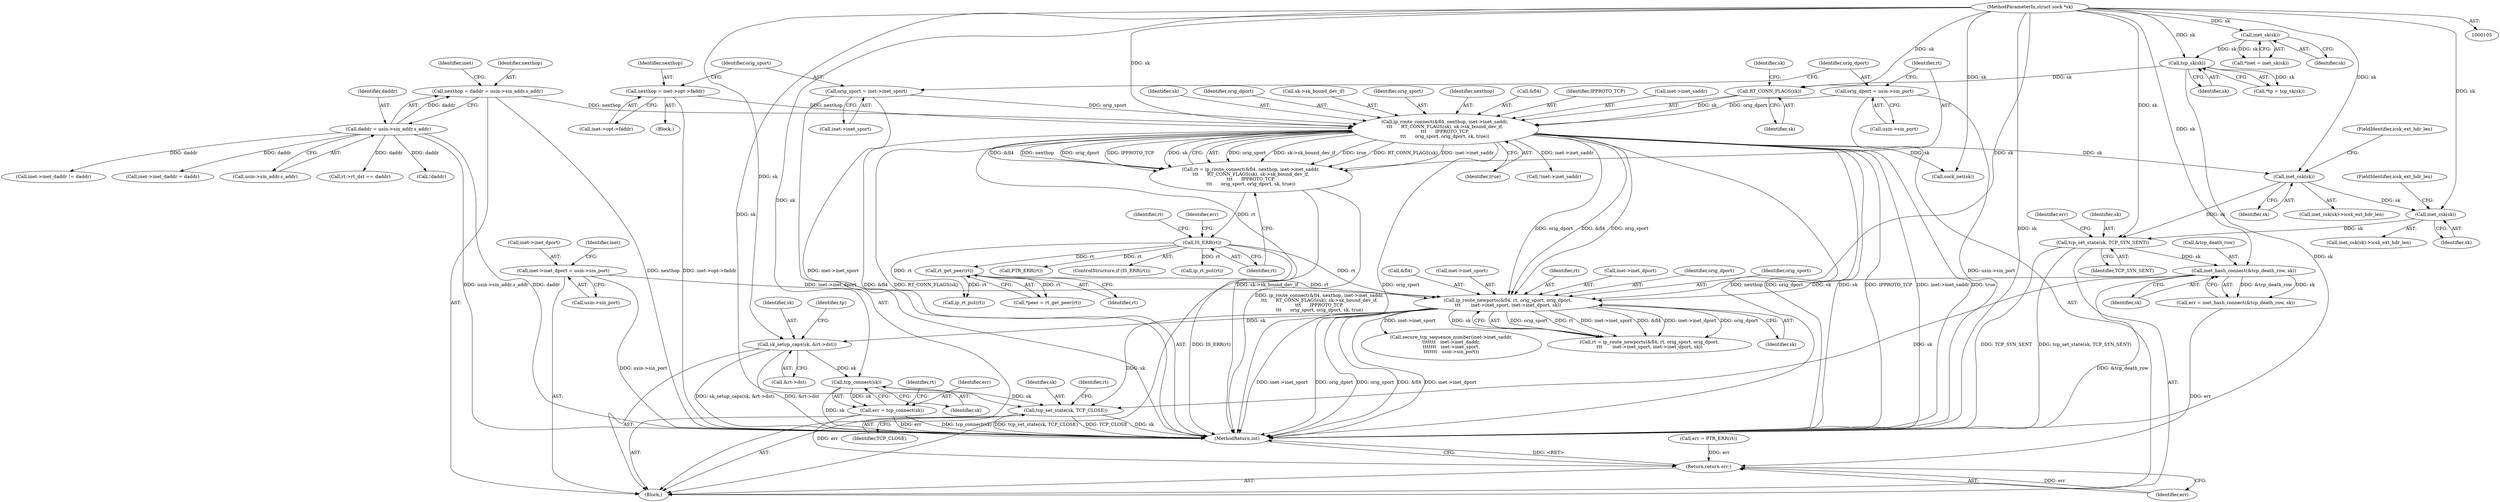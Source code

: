 digraph "0_linux_f6d8bd051c391c1c0458a30b2a7abcd939329259_29@pointer" {
"1000453" [label="(Call,sk_setup_caps(sk, &rt->dst))"];
"1000423" [label="(Call,ip_route_newports(&fl4, rt, orig_sport, orig_dport,\n\t\t\t       inet->inet_sport, inet->inet_dport, sk))"];
"1000195" [label="(Call,ip_route_connect(&fl4, nexthop, inet->inet_saddr,\n\t\t\t      RT_CONN_FLAGS(sk), sk->sk_bound_dev_if,\n\t\t\t      IPPROTO_TCP,\n\t\t\t      orig_sport, orig_dport, sk, true))"];
"1000150" [label="(Call,nexthop = daddr = usin->sin_addr.s_addr)"];
"1000152" [label="(Call,daddr = usin->sin_addr.s_addr)"];
"1000176" [label="(Call,nexthop = inet->opt->faddr)"];
"1000202" [label="(Call,RT_CONN_FLAGS(sk))"];
"1000124" [label="(Call,tcp_sk(sk))"];
"1000119" [label="(Call,inet_sk(sk))"];
"1000106" [label="(MethodParameterIn,struct sock *sk)"];
"1000183" [label="(Call,orig_sport = inet->inet_sport)"];
"1000188" [label="(Call,orig_dport = usin->sin_port)"];
"1000213" [label="(Call,IS_ERR(rt))"];
"1000193" [label="(Call,rt = ip_route_connect(&fl4, nexthop, inet->inet_saddr,\n\t\t\t      RT_CONN_FLAGS(sk), sk->sk_bound_dev_if,\n\t\t\t      IPPROTO_TCP,\n\t\t\t      orig_sport, orig_dport, sk, true))"];
"1000334" [label="(Call,rt_get_peer(rt))"];
"1000370" [label="(Call,inet->inet_dport = usin->sin_port)"];
"1000414" [label="(Call,inet_hash_connect(&tcp_death_row, sk))"];
"1000409" [label="(Call,tcp_set_state(sk, TCP_SYN_SENT))"];
"1000394" [label="(Call,inet_csk(sk))"];
"1000384" [label="(Call,inet_csk(sk))"];
"1000492" [label="(Call,tcp_connect(sk))"];
"1000490" [label="(Call,err = tcp_connect(sk))"];
"1000518" [label="(Return,return err;)"];
"1000503" [label="(Call,tcp_set_state(sk, TCP_CLOSE))"];
"1000385" [label="(Identifier,sk)"];
"1000462" [label="(Identifier,tp)"];
"1000151" [label="(Identifier,nexthop)"];
"1000212" [label="(ControlStructure,if (IS_ERR(rt)))"];
"1000386" [label="(FieldIdentifier,icsk_ext_hdr_len)"];
"1000117" [label="(Call,*inet = inet_sk(sk))"];
"1000213" [label="(Call,IS_ERR(rt))"];
"1000505" [label="(Identifier,TCP_CLOSE)"];
"1000210" [label="(Identifier,sk)"];
"1000468" [label="(Call,secure_tcp_sequence_number(inet->inet_saddr,\n\t\t\t\t\t\t\t   inet->inet_daddr,\n\t\t\t\t\t\t\t   inet->inet_sport,\n\t\t\t\t\t\t\t   usin->sin_port))"];
"1000211" [label="(Identifier,true)"];
"1000124" [label="(Call,tcp_sk(sk))"];
"1000178" [label="(Call,inet->opt->faddr)"];
"1000217" [label="(Identifier,err)"];
"1000240" [label="(Call,ip_rt_put(rt))"];
"1000410" [label="(Identifier,sk)"];
"1000162" [label="(Identifier,inet)"];
"1000426" [label="(Identifier,rt)"];
"1000454" [label="(Identifier,sk)"];
"1000195" [label="(Call,ip_route_connect(&fl4, nexthop, inet->inet_saddr,\n\t\t\t      RT_CONN_FLAGS(sk), sk->sk_bound_dev_if,\n\t\t\t      IPPROTO_TCP,\n\t\t\t      orig_sport, orig_dport, sk, true))"];
"1000154" [label="(Call,usin->sin_addr.s_addr)"];
"1000176" [label="(Call,nexthop = inet->opt->faddr)"];
"1000209" [label="(Identifier,orig_dport)"];
"1000234" [label="(Identifier,rt)"];
"1000395" [label="(Identifier,sk)"];
"1000379" [label="(Identifier,inet)"];
"1000325" [label="(Call,rt->rt_dst == daddr)"];
"1000503" [label="(Call,tcp_set_state(sk, TCP_CLOSE))"];
"1000495" [label="(Identifier,rt)"];
"1000334" [label="(Call,rt_get_peer(rt))"];
"1000335" [label="(Identifier,rt)"];
"1000177" [label="(Identifier,nexthop)"];
"1000371" [label="(Call,inet->inet_dport)"];
"1000205" [label="(Identifier,sk)"];
"1000109" [label="(Block,)"];
"1000171" [label="(Call,!daddr)"];
"1000414" [label="(Call,inet_hash_connect(&tcp_death_row, sk))"];
"1000189" [label="(Identifier,orig_dport)"];
"1000453" [label="(Call,sk_setup_caps(sk, &rt->dst))"];
"1000520" [label="(MethodReturn,int)"];
"1000120" [label="(Identifier,sk)"];
"1000432" [label="(Call,inet->inet_dport)"];
"1000119" [label="(Call,inet_sk(sk))"];
"1000169" [label="(Block,)"];
"1000492" [label="(Call,tcp_connect(sk))"];
"1000423" [label="(Call,ip_route_newports(&fl4, rt, orig_sport, orig_dport,\n\t\t\t       inet->inet_sport, inet->inet_dport, sk))"];
"1000428" [label="(Identifier,orig_dport)"];
"1000383" [label="(Call,inet_csk(sk)->icsk_ext_hdr_len)"];
"1000226" [label="(Call,sock_net(sk))"];
"1000263" [label="(Call,!inet->inet_saddr)"];
"1000288" [label="(Call,inet->inet_daddr != daddr)"];
"1000370" [label="(Call,inet->inet_dport = usin->sin_port)"];
"1000490" [label="(Call,err = tcp_connect(sk))"];
"1000427" [label="(Identifier,orig_sport)"];
"1000491" [label="(Identifier,err)"];
"1000122" [label="(Call,*tp = tcp_sk(sk))"];
"1000204" [label="(Call,sk->sk_bound_dev_if)"];
"1000190" [label="(Call,usin->sin_port)"];
"1000409" [label="(Call,tcp_set_state(sk, TCP_SYN_SENT))"];
"1000393" [label="(Call,inet_csk(sk)->icsk_ext_hdr_len)"];
"1000183" [label="(Call,orig_sport = inet->inet_sport)"];
"1000153" [label="(Identifier,daddr)"];
"1000421" [label="(Call,rt = ip_route_newports(&fl4, rt, orig_sport, orig_dport,\n\t\t\t       inet->inet_sport, inet->inet_dport, sk))"];
"1000106" [label="(MethodParameterIn,struct sock *sk)"];
"1000507" [label="(Identifier,rt)"];
"1000152" [label="(Call,daddr = usin->sin_addr.s_addr)"];
"1000417" [label="(Identifier,sk)"];
"1000150" [label="(Call,nexthop = daddr = usin->sin_addr.s_addr)"];
"1000394" [label="(Call,inet_csk(sk))"];
"1000208" [label="(Identifier,orig_sport)"];
"1000384" [label="(Call,inet_csk(sk))"];
"1000519" [label="(Identifier,err)"];
"1000188" [label="(Call,orig_dport = usin->sin_port)"];
"1000198" [label="(Identifier,nexthop)"];
"1000413" [label="(Identifier,err)"];
"1000196" [label="(Call,&fl4)"];
"1000374" [label="(Call,usin->sin_port)"];
"1000411" [label="(Identifier,TCP_SYN_SENT)"];
"1000424" [label="(Call,&fl4)"];
"1000194" [label="(Identifier,rt)"];
"1000332" [label="(Call,*peer = rt_get_peer(rt))"];
"1000518" [label="(Return,return err;)"];
"1000504" [label="(Identifier,sk)"];
"1000184" [label="(Identifier,orig_sport)"];
"1000214" [label="(Identifier,rt)"];
"1000203" [label="(Identifier,sk)"];
"1000396" [label="(FieldIdentifier,icsk_ext_hdr_len)"];
"1000207" [label="(Identifier,IPPROTO_TCP)"];
"1000125" [label="(Identifier,sk)"];
"1000506" [label="(Call,ip_rt_put(rt))"];
"1000377" [label="(Call,inet->inet_daddr = daddr)"];
"1000429" [label="(Call,inet->inet_sport)"];
"1000202" [label="(Call,RT_CONN_FLAGS(sk))"];
"1000493" [label="(Identifier,sk)"];
"1000412" [label="(Call,err = inet_hash_connect(&tcp_death_row, sk))"];
"1000440" [label="(Call,err = PTR_ERR(rt))"];
"1000455" [label="(Call,&rt->dst)"];
"1000218" [label="(Call,PTR_ERR(rt))"];
"1000415" [label="(Call,&tcp_death_row)"];
"1000185" [label="(Call,inet->inet_sport)"];
"1000199" [label="(Call,inet->inet_saddr)"];
"1000193" [label="(Call,rt = ip_route_connect(&fl4, nexthop, inet->inet_saddr,\n\t\t\t      RT_CONN_FLAGS(sk), sk->sk_bound_dev_if,\n\t\t\t      IPPROTO_TCP,\n\t\t\t      orig_sport, orig_dport, sk, true))"];
"1000435" [label="(Identifier,sk)"];
"1000453" -> "1000109"  [label="AST: "];
"1000453" -> "1000455"  [label="CFG: "];
"1000454" -> "1000453"  [label="AST: "];
"1000455" -> "1000453"  [label="AST: "];
"1000462" -> "1000453"  [label="CFG: "];
"1000453" -> "1000520"  [label="DDG: &rt->dst"];
"1000453" -> "1000520"  [label="DDG: sk_setup_caps(sk, &rt->dst)"];
"1000423" -> "1000453"  [label="DDG: sk"];
"1000106" -> "1000453"  [label="DDG: sk"];
"1000453" -> "1000492"  [label="DDG: sk"];
"1000423" -> "1000421"  [label="AST: "];
"1000423" -> "1000435"  [label="CFG: "];
"1000424" -> "1000423"  [label="AST: "];
"1000426" -> "1000423"  [label="AST: "];
"1000427" -> "1000423"  [label="AST: "];
"1000428" -> "1000423"  [label="AST: "];
"1000429" -> "1000423"  [label="AST: "];
"1000432" -> "1000423"  [label="AST: "];
"1000435" -> "1000423"  [label="AST: "];
"1000421" -> "1000423"  [label="CFG: "];
"1000423" -> "1000520"  [label="DDG: orig_dport"];
"1000423" -> "1000520"  [label="DDG: orig_sport"];
"1000423" -> "1000520"  [label="DDG: &fl4"];
"1000423" -> "1000520"  [label="DDG: inet->inet_dport"];
"1000423" -> "1000520"  [label="DDG: inet->inet_sport"];
"1000423" -> "1000421"  [label="DDG: orig_sport"];
"1000423" -> "1000421"  [label="DDG: rt"];
"1000423" -> "1000421"  [label="DDG: inet->inet_sport"];
"1000423" -> "1000421"  [label="DDG: &fl4"];
"1000423" -> "1000421"  [label="DDG: inet->inet_dport"];
"1000423" -> "1000421"  [label="DDG: orig_dport"];
"1000423" -> "1000421"  [label="DDG: sk"];
"1000195" -> "1000423"  [label="DDG: &fl4"];
"1000195" -> "1000423"  [label="DDG: orig_sport"];
"1000195" -> "1000423"  [label="DDG: orig_dport"];
"1000213" -> "1000423"  [label="DDG: rt"];
"1000334" -> "1000423"  [label="DDG: rt"];
"1000370" -> "1000423"  [label="DDG: inet->inet_dport"];
"1000414" -> "1000423"  [label="DDG: sk"];
"1000106" -> "1000423"  [label="DDG: sk"];
"1000423" -> "1000468"  [label="DDG: inet->inet_sport"];
"1000423" -> "1000503"  [label="DDG: sk"];
"1000195" -> "1000193"  [label="AST: "];
"1000195" -> "1000211"  [label="CFG: "];
"1000196" -> "1000195"  [label="AST: "];
"1000198" -> "1000195"  [label="AST: "];
"1000199" -> "1000195"  [label="AST: "];
"1000202" -> "1000195"  [label="AST: "];
"1000204" -> "1000195"  [label="AST: "];
"1000207" -> "1000195"  [label="AST: "];
"1000208" -> "1000195"  [label="AST: "];
"1000209" -> "1000195"  [label="AST: "];
"1000210" -> "1000195"  [label="AST: "];
"1000211" -> "1000195"  [label="AST: "];
"1000193" -> "1000195"  [label="CFG: "];
"1000195" -> "1000520"  [label="DDG: orig_dport"];
"1000195" -> "1000520"  [label="DDG: sk"];
"1000195" -> "1000520"  [label="DDG: orig_sport"];
"1000195" -> "1000520"  [label="DDG: IPPROTO_TCP"];
"1000195" -> "1000520"  [label="DDG: inet->inet_saddr"];
"1000195" -> "1000520"  [label="DDG: true"];
"1000195" -> "1000520"  [label="DDG: &fl4"];
"1000195" -> "1000520"  [label="DDG: RT_CONN_FLAGS(sk)"];
"1000195" -> "1000520"  [label="DDG: sk->sk_bound_dev_if"];
"1000195" -> "1000520"  [label="DDG: nexthop"];
"1000195" -> "1000193"  [label="DDG: orig_sport"];
"1000195" -> "1000193"  [label="DDG: sk->sk_bound_dev_if"];
"1000195" -> "1000193"  [label="DDG: true"];
"1000195" -> "1000193"  [label="DDG: RT_CONN_FLAGS(sk)"];
"1000195" -> "1000193"  [label="DDG: inet->inet_saddr"];
"1000195" -> "1000193"  [label="DDG: &fl4"];
"1000195" -> "1000193"  [label="DDG: nexthop"];
"1000195" -> "1000193"  [label="DDG: orig_dport"];
"1000195" -> "1000193"  [label="DDG: IPPROTO_TCP"];
"1000195" -> "1000193"  [label="DDG: sk"];
"1000150" -> "1000195"  [label="DDG: nexthop"];
"1000176" -> "1000195"  [label="DDG: nexthop"];
"1000202" -> "1000195"  [label="DDG: sk"];
"1000183" -> "1000195"  [label="DDG: orig_sport"];
"1000188" -> "1000195"  [label="DDG: orig_dport"];
"1000106" -> "1000195"  [label="DDG: sk"];
"1000195" -> "1000226"  [label="DDG: sk"];
"1000195" -> "1000263"  [label="DDG: inet->inet_saddr"];
"1000195" -> "1000384"  [label="DDG: sk"];
"1000150" -> "1000109"  [label="AST: "];
"1000150" -> "1000152"  [label="CFG: "];
"1000151" -> "1000150"  [label="AST: "];
"1000152" -> "1000150"  [label="AST: "];
"1000162" -> "1000150"  [label="CFG: "];
"1000150" -> "1000520"  [label="DDG: nexthop"];
"1000152" -> "1000150"  [label="DDG: daddr"];
"1000152" -> "1000154"  [label="CFG: "];
"1000153" -> "1000152"  [label="AST: "];
"1000154" -> "1000152"  [label="AST: "];
"1000152" -> "1000520"  [label="DDG: usin->sin_addr.s_addr"];
"1000152" -> "1000520"  [label="DDG: daddr"];
"1000152" -> "1000171"  [label="DDG: daddr"];
"1000152" -> "1000288"  [label="DDG: daddr"];
"1000152" -> "1000325"  [label="DDG: daddr"];
"1000152" -> "1000377"  [label="DDG: daddr"];
"1000176" -> "1000169"  [label="AST: "];
"1000176" -> "1000178"  [label="CFG: "];
"1000177" -> "1000176"  [label="AST: "];
"1000178" -> "1000176"  [label="AST: "];
"1000184" -> "1000176"  [label="CFG: "];
"1000176" -> "1000520"  [label="DDG: inet->opt->faddr"];
"1000202" -> "1000203"  [label="CFG: "];
"1000203" -> "1000202"  [label="AST: "];
"1000205" -> "1000202"  [label="CFG: "];
"1000124" -> "1000202"  [label="DDG: sk"];
"1000106" -> "1000202"  [label="DDG: sk"];
"1000124" -> "1000122"  [label="AST: "];
"1000124" -> "1000125"  [label="CFG: "];
"1000125" -> "1000124"  [label="AST: "];
"1000122" -> "1000124"  [label="CFG: "];
"1000124" -> "1000520"  [label="DDG: sk"];
"1000124" -> "1000122"  [label="DDG: sk"];
"1000119" -> "1000124"  [label="DDG: sk"];
"1000106" -> "1000124"  [label="DDG: sk"];
"1000119" -> "1000117"  [label="AST: "];
"1000119" -> "1000120"  [label="CFG: "];
"1000120" -> "1000119"  [label="AST: "];
"1000117" -> "1000119"  [label="CFG: "];
"1000119" -> "1000117"  [label="DDG: sk"];
"1000106" -> "1000119"  [label="DDG: sk"];
"1000106" -> "1000105"  [label="AST: "];
"1000106" -> "1000520"  [label="DDG: sk"];
"1000106" -> "1000226"  [label="DDG: sk"];
"1000106" -> "1000384"  [label="DDG: sk"];
"1000106" -> "1000394"  [label="DDG: sk"];
"1000106" -> "1000409"  [label="DDG: sk"];
"1000106" -> "1000414"  [label="DDG: sk"];
"1000106" -> "1000492"  [label="DDG: sk"];
"1000106" -> "1000503"  [label="DDG: sk"];
"1000183" -> "1000109"  [label="AST: "];
"1000183" -> "1000185"  [label="CFG: "];
"1000184" -> "1000183"  [label="AST: "];
"1000185" -> "1000183"  [label="AST: "];
"1000189" -> "1000183"  [label="CFG: "];
"1000183" -> "1000520"  [label="DDG: inet->inet_sport"];
"1000188" -> "1000109"  [label="AST: "];
"1000188" -> "1000190"  [label="CFG: "];
"1000189" -> "1000188"  [label="AST: "];
"1000190" -> "1000188"  [label="AST: "];
"1000194" -> "1000188"  [label="CFG: "];
"1000188" -> "1000520"  [label="DDG: usin->sin_port"];
"1000213" -> "1000212"  [label="AST: "];
"1000213" -> "1000214"  [label="CFG: "];
"1000214" -> "1000213"  [label="AST: "];
"1000217" -> "1000213"  [label="CFG: "];
"1000234" -> "1000213"  [label="CFG: "];
"1000213" -> "1000520"  [label="DDG: IS_ERR(rt)"];
"1000193" -> "1000213"  [label="DDG: rt"];
"1000213" -> "1000218"  [label="DDG: rt"];
"1000213" -> "1000240"  [label="DDG: rt"];
"1000213" -> "1000334"  [label="DDG: rt"];
"1000213" -> "1000506"  [label="DDG: rt"];
"1000193" -> "1000109"  [label="AST: "];
"1000194" -> "1000193"  [label="AST: "];
"1000214" -> "1000193"  [label="CFG: "];
"1000193" -> "1000520"  [label="DDG: ip_route_connect(&fl4, nexthop, inet->inet_saddr,\n\t\t\t      RT_CONN_FLAGS(sk), sk->sk_bound_dev_if,\n\t\t\t      IPPROTO_TCP,\n\t\t\t      orig_sport, orig_dport, sk, true)"];
"1000334" -> "1000332"  [label="AST: "];
"1000334" -> "1000335"  [label="CFG: "];
"1000335" -> "1000334"  [label="AST: "];
"1000332" -> "1000334"  [label="CFG: "];
"1000334" -> "1000332"  [label="DDG: rt"];
"1000334" -> "1000506"  [label="DDG: rt"];
"1000370" -> "1000109"  [label="AST: "];
"1000370" -> "1000374"  [label="CFG: "];
"1000371" -> "1000370"  [label="AST: "];
"1000374" -> "1000370"  [label="AST: "];
"1000379" -> "1000370"  [label="CFG: "];
"1000370" -> "1000520"  [label="DDG: usin->sin_port"];
"1000414" -> "1000412"  [label="AST: "];
"1000414" -> "1000417"  [label="CFG: "];
"1000415" -> "1000414"  [label="AST: "];
"1000417" -> "1000414"  [label="AST: "];
"1000412" -> "1000414"  [label="CFG: "];
"1000414" -> "1000520"  [label="DDG: &tcp_death_row"];
"1000414" -> "1000412"  [label="DDG: &tcp_death_row"];
"1000414" -> "1000412"  [label="DDG: sk"];
"1000409" -> "1000414"  [label="DDG: sk"];
"1000414" -> "1000503"  [label="DDG: sk"];
"1000409" -> "1000109"  [label="AST: "];
"1000409" -> "1000411"  [label="CFG: "];
"1000410" -> "1000409"  [label="AST: "];
"1000411" -> "1000409"  [label="AST: "];
"1000413" -> "1000409"  [label="CFG: "];
"1000409" -> "1000520"  [label="DDG: TCP_SYN_SENT"];
"1000409" -> "1000520"  [label="DDG: tcp_set_state(sk, TCP_SYN_SENT)"];
"1000394" -> "1000409"  [label="DDG: sk"];
"1000384" -> "1000409"  [label="DDG: sk"];
"1000394" -> "1000393"  [label="AST: "];
"1000394" -> "1000395"  [label="CFG: "];
"1000395" -> "1000394"  [label="AST: "];
"1000396" -> "1000394"  [label="CFG: "];
"1000384" -> "1000394"  [label="DDG: sk"];
"1000384" -> "1000383"  [label="AST: "];
"1000384" -> "1000385"  [label="CFG: "];
"1000385" -> "1000384"  [label="AST: "];
"1000386" -> "1000384"  [label="CFG: "];
"1000492" -> "1000490"  [label="AST: "];
"1000492" -> "1000493"  [label="CFG: "];
"1000493" -> "1000492"  [label="AST: "];
"1000490" -> "1000492"  [label="CFG: "];
"1000492" -> "1000520"  [label="DDG: sk"];
"1000492" -> "1000490"  [label="DDG: sk"];
"1000492" -> "1000503"  [label="DDG: sk"];
"1000490" -> "1000109"  [label="AST: "];
"1000491" -> "1000490"  [label="AST: "];
"1000495" -> "1000490"  [label="CFG: "];
"1000490" -> "1000520"  [label="DDG: err"];
"1000490" -> "1000520"  [label="DDG: tcp_connect(sk)"];
"1000490" -> "1000518"  [label="DDG: err"];
"1000518" -> "1000109"  [label="AST: "];
"1000518" -> "1000519"  [label="CFG: "];
"1000519" -> "1000518"  [label="AST: "];
"1000520" -> "1000518"  [label="CFG: "];
"1000518" -> "1000520"  [label="DDG: <RET>"];
"1000519" -> "1000518"  [label="DDG: err"];
"1000412" -> "1000518"  [label="DDG: err"];
"1000440" -> "1000518"  [label="DDG: err"];
"1000503" -> "1000109"  [label="AST: "];
"1000503" -> "1000505"  [label="CFG: "];
"1000504" -> "1000503"  [label="AST: "];
"1000505" -> "1000503"  [label="AST: "];
"1000507" -> "1000503"  [label="CFG: "];
"1000503" -> "1000520"  [label="DDG: tcp_set_state(sk, TCP_CLOSE)"];
"1000503" -> "1000520"  [label="DDG: TCP_CLOSE"];
"1000503" -> "1000520"  [label="DDG: sk"];
}
